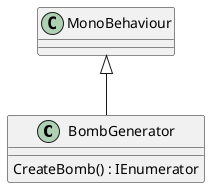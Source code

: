 @startuml
class BombGenerator {
    CreateBomb() : IEnumerator
}
MonoBehaviour <|-- BombGenerator
@enduml
